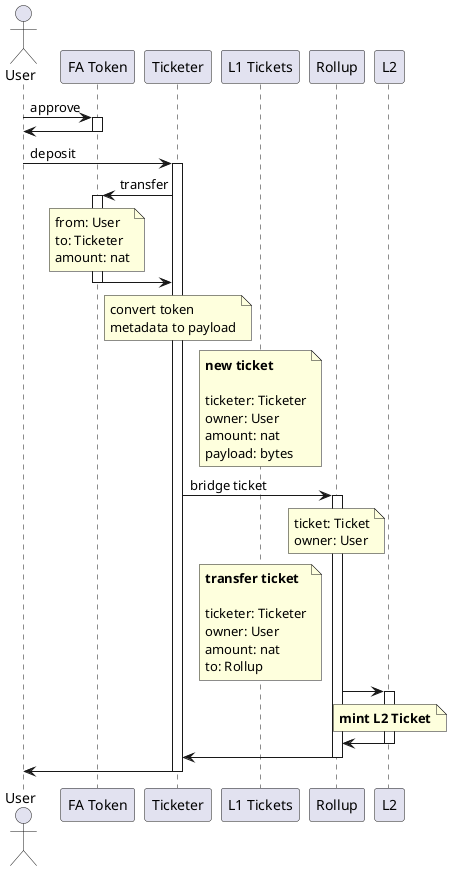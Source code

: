 @startuml
actor       User          as User
participant "FA Token" as FAToken
participant "Ticketer" as Ticketer
participant "L1 Tickets" as L1Tickets
participant "Rollup" as Rollup
participant "L2" as L2


User -> FAToken : approve
activate FAToken
FAToken -> User
deactivate FAToken

User -> Ticketer : deposit
activate Ticketer
Ticketer -> FAToken : transfer
activate FAToken
note over FAToken: from: User\nto: Ticketer\namount: nat
FAToken -> Ticketer
deactivate FAToken
note over Ticketer : convert token\nmetadata to payload
note over L1Tickets : **new ticket**\n\nticketer: Ticketer\nowner: User\namount: nat\npayload: bytes
Ticketer -> Rollup : bridge ticket
activate Rollup
note over Rollup : ticket: Ticket\nowner: User
note over L1Tickets : **transfer ticket**\n\nticketer: Ticketer\nowner: User\namount: nat\nto: Rollup
Rollup -> L2
activate L2
note over L2 : **mint L2 Ticket**
L2-> Rollup
deactivate L2
Rollup -> Ticketer
deactivate Rollup
Ticketer -> User
deactivate Ticketer


@enduml
